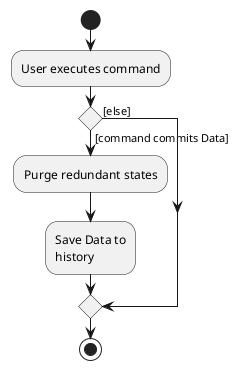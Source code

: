@startuml
start
:User executes command;

'Since the beta syntax does not support placing the condition outside the
'diamond we place it as the true branch instead.

if () then ([command commits Data])
    :Purge redundant states;
    :Save Data to
    history;
else ([else])
endif
stop
@enduml
